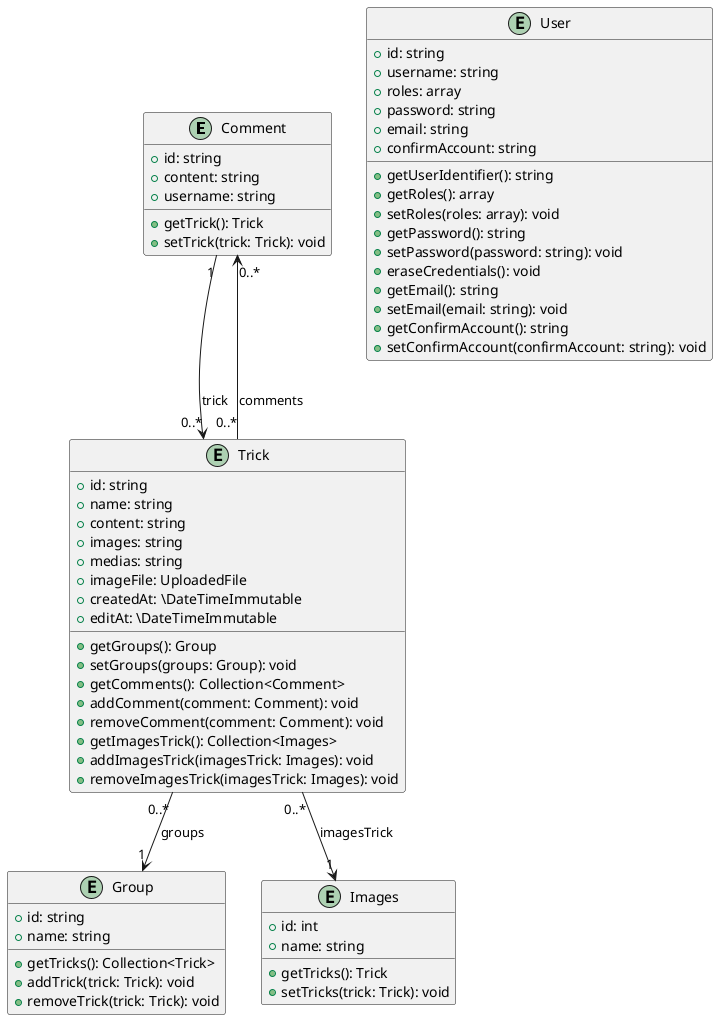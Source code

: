 @startuml

entity "Comment" {
  +id: string
  +content: string
  +username: string
  +getTrick(): Trick
  +setTrick(trick: Trick): void
}

entity "Group" {
  +id: string
  +name: string
  +getTricks(): Collection<Trick>
  +addTrick(trick: Trick): void
  +removeTrick(trick: Trick): void
}

entity "Images" {
  +id: int
  +name: string
  +getTricks(): Trick
  +setTricks(trick: Trick): void
}

entity "Trick" {
  +id: string
  +name: string
  +content: string
  +images: string
  +medias: string
  +imageFile: UploadedFile
  +createdAt: \DateTimeImmutable
  +editAt: \DateTimeImmutable
  +getGroups(): Group
  +setGroups(groups: Group): void
  +getComments(): Collection<Comment>
  +addComment(comment: Comment): void
  +removeComment(comment: Comment): void
  +getImagesTrick(): Collection<Images>
  +addImagesTrick(imagesTrick: Images): void
  +removeImagesTrick(imagesTrick: Images): void
}

entity "User" {
  +id: string
  +username: string
  +roles: array
  +password: string
  +email: string
  +confirmAccount: string
  +getUserIdentifier(): string
  +getRoles(): array
  +setRoles(roles: array): void
  +getPassword(): string
  +setPassword(password: string): void
  +eraseCredentials(): void
  +getEmail(): string
  +setEmail(email: string): void
  +getConfirmAccount(): string
  +setConfirmAccount(confirmAccount: string): void
}

Comment "1" --> "0..*" Trick: trick
Trick "0..*" --> "1" Group: groups
Trick "0..*" --> "1" Images: imagesTrick
Trick "0..*" --> "0..*" Comment: comments

@enduml
